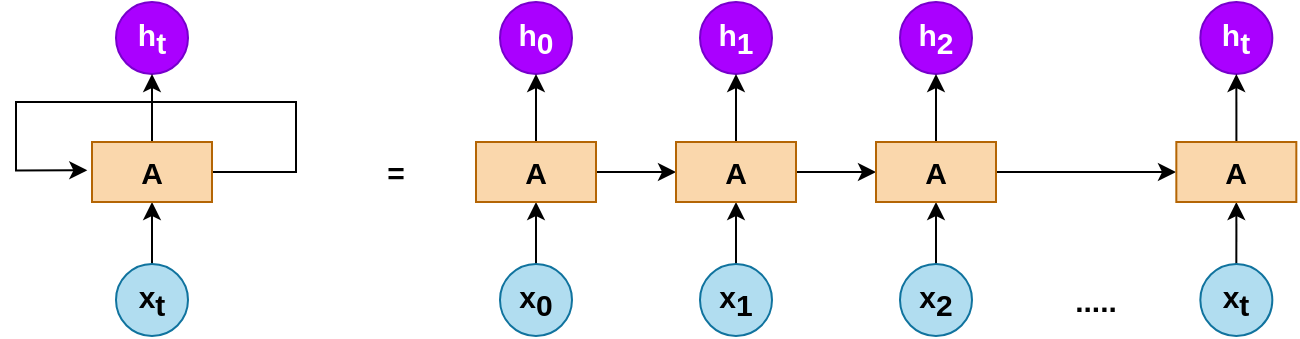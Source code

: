 <mxfile version="12.1.3" type="github" pages="1">
  <diagram id="8f2zmmfFZKk6P0BAQr87" name="Page-1">
    <mxGraphModel dx="1422" dy="762" grid="1" gridSize="10" guides="1" tooltips="1" connect="1" arrows="1" fold="1" page="1" pageScale="1" pageWidth="827" pageHeight="1169" math="0" shadow="0">
      <root>
        <mxCell id="0"/>
        <mxCell id="1" parent="0"/>
        <mxCell id="hyTaoeyC01FmIY58l2yn-6" value="" style="edgeStyle=orthogonalEdgeStyle;rounded=0;orthogonalLoop=1;jettySize=auto;html=1;entryX=0.5;entryY=1;entryDx=0;entryDy=0;fontSize=15;fontStyle=1" parent="1" source="hyTaoeyC01FmIY58l2yn-1" target="hyTaoeyC01FmIY58l2yn-3" edge="1">
          <mxGeometry relative="1" as="geometry">
            <mxPoint x="148" y="401.0" as="targetPoint"/>
          </mxGeometry>
        </mxCell>
        <mxCell id="hyTaoeyC01FmIY58l2yn-1" value="x&lt;sub style=&quot;font-size: 15px;&quot;&gt;t&lt;/sub&gt;" style="ellipse;whiteSpace=wrap;html=1;aspect=fixed;fillColor=#b1ddf0;strokeColor=#10739e;fontSize=15;fontStyle=1" parent="1" vertex="1">
          <mxGeometry x="130" y="481" width="36" height="36" as="geometry"/>
        </mxCell>
        <mxCell id="hyTaoeyC01FmIY58l2yn-2" value="h&lt;sub style=&quot;font-size: 15px;&quot;&gt;t&lt;/sub&gt;" style="ellipse;whiteSpace=wrap;html=1;aspect=fixed;fillColor=#aa00ff;strokeColor=#7700CC;fontColor=#ffffff;fontSize=15;fontStyle=1" parent="1" vertex="1">
          <mxGeometry x="130" y="350" width="36" height="36" as="geometry"/>
        </mxCell>
        <mxCell id="hyTaoeyC01FmIY58l2yn-8" value="" style="edgeStyle=orthogonalEdgeStyle;rounded=0;orthogonalLoop=1;jettySize=auto;html=1;entryX=0.5;entryY=1;entryDx=0;entryDy=0;fontSize=15;fontStyle=1" parent="1" source="hyTaoeyC01FmIY58l2yn-3" target="hyTaoeyC01FmIY58l2yn-2" edge="1">
          <mxGeometry relative="1" as="geometry">
            <mxPoint x="148" y="390" as="targetPoint"/>
          </mxGeometry>
        </mxCell>
        <mxCell id="hyTaoeyC01FmIY58l2yn-13" value="" style="edgeStyle=orthogonalEdgeStyle;rounded=0;orthogonalLoop=1;jettySize=auto;html=1;entryX=-0.039;entryY=0.472;entryDx=0;entryDy=0;entryPerimeter=0;fontSize=15;fontStyle=1" parent="1" source="hyTaoeyC01FmIY58l2yn-3" target="hyTaoeyC01FmIY58l2yn-3" edge="1">
          <mxGeometry relative="1" as="geometry">
            <mxPoint x="30" y="435" as="targetPoint"/>
            <Array as="points">
              <mxPoint x="220" y="435"/>
              <mxPoint x="220" y="400"/>
              <mxPoint x="80" y="400"/>
              <mxPoint x="80" y="434"/>
            </Array>
          </mxGeometry>
        </mxCell>
        <mxCell id="hyTaoeyC01FmIY58l2yn-3" value="A" style="rounded=0;whiteSpace=wrap;html=1;fillColor=#fad7ac;strokeColor=#b46504;fontSize=15;fontStyle=1" parent="1" vertex="1">
          <mxGeometry x="118" y="420" width="60" height="30" as="geometry"/>
        </mxCell>
        <mxCell id="hyTaoeyC01FmIY58l2yn-39" value="" style="edgeStyle=orthogonalEdgeStyle;rounded=0;orthogonalLoop=1;jettySize=auto;html=1;entryX=0.5;entryY=1;entryDx=0;entryDy=0;fontSize=15;fontStyle=1" parent="1" source="hyTaoeyC01FmIY58l2yn-40" target="hyTaoeyC01FmIY58l2yn-43" edge="1">
          <mxGeometry relative="1" as="geometry">
            <mxPoint x="340" y="401.0" as="targetPoint"/>
          </mxGeometry>
        </mxCell>
        <mxCell id="hyTaoeyC01FmIY58l2yn-40" value="x&lt;span style=&quot;font-size: 15px;&quot;&gt;&lt;sub style=&quot;font-size: 15px;&quot;&gt;0&lt;/sub&gt;&lt;/span&gt;" style="ellipse;whiteSpace=wrap;html=1;aspect=fixed;fillColor=#b1ddf0;strokeColor=#10739e;fontSize=15;fontStyle=1" parent="1" vertex="1">
          <mxGeometry x="322" y="481" width="36" height="36" as="geometry"/>
        </mxCell>
        <mxCell id="hyTaoeyC01FmIY58l2yn-41" value="h&lt;sub style=&quot;font-size: 15px;&quot;&gt;0&lt;/sub&gt;" style="ellipse;whiteSpace=wrap;html=1;aspect=fixed;fillColor=#aa00ff;strokeColor=#7700CC;fontColor=#ffffff;fontSize=15;fontStyle=1" parent="1" vertex="1">
          <mxGeometry x="322" y="350" width="36" height="36" as="geometry"/>
        </mxCell>
        <mxCell id="hyTaoeyC01FmIY58l2yn-42" value="" style="edgeStyle=orthogonalEdgeStyle;rounded=0;orthogonalLoop=1;jettySize=auto;html=1;entryX=0.5;entryY=1;entryDx=0;entryDy=0;fontSize=15;fontStyle=1" parent="1" source="hyTaoeyC01FmIY58l2yn-43" target="hyTaoeyC01FmIY58l2yn-41" edge="1">
          <mxGeometry relative="1" as="geometry">
            <mxPoint x="340" y="390" as="targetPoint"/>
          </mxGeometry>
        </mxCell>
        <mxCell id="hyTaoeyC01FmIY58l2yn-59" value="" style="edgeStyle=orthogonalEdgeStyle;rounded=0;orthogonalLoop=1;jettySize=auto;html=1;fontSize=15;fontStyle=1" parent="1" source="hyTaoeyC01FmIY58l2yn-43" target="hyTaoeyC01FmIY58l2yn-48" edge="1">
          <mxGeometry relative="1" as="geometry"/>
        </mxCell>
        <mxCell id="hyTaoeyC01FmIY58l2yn-43" value="A" style="rounded=0;whiteSpace=wrap;html=1;fillColor=#fad7ac;strokeColor=#b46504;fontSize=15;fontStyle=1" parent="1" vertex="1">
          <mxGeometry x="310" y="420" width="60" height="30" as="geometry"/>
        </mxCell>
        <mxCell id="hyTaoeyC01FmIY58l2yn-44" value="" style="edgeStyle=orthogonalEdgeStyle;rounded=0;orthogonalLoop=1;jettySize=auto;html=1;entryX=0.5;entryY=1;entryDx=0;entryDy=0;fontSize=15;fontStyle=1" parent="1" source="hyTaoeyC01FmIY58l2yn-45" target="hyTaoeyC01FmIY58l2yn-48" edge="1">
          <mxGeometry relative="1" as="geometry">
            <mxPoint x="440" y="401.0" as="targetPoint"/>
          </mxGeometry>
        </mxCell>
        <mxCell id="hyTaoeyC01FmIY58l2yn-45" value="x&lt;sub style=&quot;font-size: 15px;&quot;&gt;1&lt;/sub&gt;" style="ellipse;whiteSpace=wrap;html=1;aspect=fixed;fillColor=#b1ddf0;strokeColor=#10739e;fontSize=15;fontStyle=1" parent="1" vertex="1">
          <mxGeometry x="422" y="481" width="36" height="36" as="geometry"/>
        </mxCell>
        <mxCell id="hyTaoeyC01FmIY58l2yn-46" value="h&lt;sub style=&quot;font-size: 15px;&quot;&gt;1&lt;/sub&gt;" style="ellipse;whiteSpace=wrap;html=1;aspect=fixed;fillColor=#aa00ff;strokeColor=#7700CC;fontColor=#ffffff;fontSize=15;fontStyle=1" parent="1" vertex="1">
          <mxGeometry x="422" y="350" width="36" height="36" as="geometry"/>
        </mxCell>
        <mxCell id="hyTaoeyC01FmIY58l2yn-47" value="" style="edgeStyle=orthogonalEdgeStyle;rounded=0;orthogonalLoop=1;jettySize=auto;html=1;entryX=0.5;entryY=1;entryDx=0;entryDy=0;fontSize=15;fontStyle=1" parent="1" source="hyTaoeyC01FmIY58l2yn-48" target="hyTaoeyC01FmIY58l2yn-46" edge="1">
          <mxGeometry relative="1" as="geometry">
            <mxPoint x="440" y="390" as="targetPoint"/>
          </mxGeometry>
        </mxCell>
        <mxCell id="hyTaoeyC01FmIY58l2yn-60" value="" style="edgeStyle=orthogonalEdgeStyle;rounded=0;orthogonalLoop=1;jettySize=auto;html=1;fontSize=15;fontStyle=1" parent="1" source="hyTaoeyC01FmIY58l2yn-48" target="hyTaoeyC01FmIY58l2yn-53" edge="1">
          <mxGeometry relative="1" as="geometry"/>
        </mxCell>
        <mxCell id="hyTaoeyC01FmIY58l2yn-48" value="A" style="rounded=0;whiteSpace=wrap;html=1;fillColor=#fad7ac;strokeColor=#b46504;fontSize=15;fontStyle=1" parent="1" vertex="1">
          <mxGeometry x="410" y="420" width="60" height="30" as="geometry"/>
        </mxCell>
        <mxCell id="hyTaoeyC01FmIY58l2yn-49" value="" style="edgeStyle=orthogonalEdgeStyle;rounded=0;orthogonalLoop=1;jettySize=auto;html=1;entryX=0.5;entryY=1;entryDx=0;entryDy=0;fontSize=15;fontStyle=1" parent="1" source="hyTaoeyC01FmIY58l2yn-50" target="hyTaoeyC01FmIY58l2yn-53" edge="1">
          <mxGeometry relative="1" as="geometry">
            <mxPoint x="540" y="401.0" as="targetPoint"/>
          </mxGeometry>
        </mxCell>
        <mxCell id="hyTaoeyC01FmIY58l2yn-50" value="x&lt;sub style=&quot;font-size: 15px;&quot;&gt;2&lt;/sub&gt;" style="ellipse;whiteSpace=wrap;html=1;aspect=fixed;fillColor=#b1ddf0;strokeColor=#10739e;fontSize=15;fontStyle=1" parent="1" vertex="1">
          <mxGeometry x="522" y="481" width="36" height="36" as="geometry"/>
        </mxCell>
        <mxCell id="hyTaoeyC01FmIY58l2yn-51" value="h&lt;sub style=&quot;font-size: 15px;&quot;&gt;2&lt;/sub&gt;" style="ellipse;whiteSpace=wrap;html=1;aspect=fixed;fillColor=#aa00ff;strokeColor=#7700CC;fontColor=#ffffff;fontSize=15;fontStyle=1" parent="1" vertex="1">
          <mxGeometry x="522" y="350" width="36" height="36" as="geometry"/>
        </mxCell>
        <mxCell id="hyTaoeyC01FmIY58l2yn-52" value="" style="edgeStyle=orthogonalEdgeStyle;rounded=0;orthogonalLoop=1;jettySize=auto;html=1;entryX=0.5;entryY=1;entryDx=0;entryDy=0;fontSize=15;fontStyle=1" parent="1" source="hyTaoeyC01FmIY58l2yn-53" target="hyTaoeyC01FmIY58l2yn-51" edge="1">
          <mxGeometry relative="1" as="geometry">
            <mxPoint x="540" y="390" as="targetPoint"/>
          </mxGeometry>
        </mxCell>
        <mxCell id="hyTaoeyC01FmIY58l2yn-62" value="" style="edgeStyle=orthogonalEdgeStyle;rounded=0;orthogonalLoop=1;jettySize=auto;html=1;fontSize=15;fontStyle=1" parent="1" source="hyTaoeyC01FmIY58l2yn-53" edge="1">
          <mxGeometry relative="1" as="geometry">
            <mxPoint x="660" y="435" as="targetPoint"/>
          </mxGeometry>
        </mxCell>
        <mxCell id="hyTaoeyC01FmIY58l2yn-53" value="A" style="rounded=0;whiteSpace=wrap;html=1;fillColor=#fad7ac;strokeColor=#b46504;fontSize=15;fontStyle=1" parent="1" vertex="1">
          <mxGeometry x="510" y="420" width="60" height="30" as="geometry"/>
        </mxCell>
        <mxCell id="hyTaoeyC01FmIY58l2yn-54" value="" style="edgeStyle=orthogonalEdgeStyle;rounded=0;orthogonalLoop=1;jettySize=auto;html=1;entryX=0.5;entryY=1;entryDx=0;entryDy=0;fontSize=15;fontStyle=1" parent="1" source="hyTaoeyC01FmIY58l2yn-55" target="hyTaoeyC01FmIY58l2yn-58" edge="1">
          <mxGeometry relative="1" as="geometry">
            <mxPoint x="690.167" y="401.0" as="targetPoint"/>
          </mxGeometry>
        </mxCell>
        <mxCell id="hyTaoeyC01FmIY58l2yn-55" value="x&lt;sub style=&quot;font-size: 15px;&quot;&gt;t&lt;/sub&gt;" style="ellipse;whiteSpace=wrap;html=1;aspect=fixed;fillColor=#b1ddf0;strokeColor=#10739e;fontSize=15;fontStyle=1" parent="1" vertex="1">
          <mxGeometry x="672.167" y="481" width="36" height="36" as="geometry"/>
        </mxCell>
        <mxCell id="hyTaoeyC01FmIY58l2yn-56" value="h&lt;sub style=&quot;font-size: 15px;&quot;&gt;t&lt;/sub&gt;" style="ellipse;whiteSpace=wrap;html=1;aspect=fixed;fillColor=#aa00ff;strokeColor=#7700CC;fontColor=#ffffff;fontSize=15;fontStyle=1" parent="1" vertex="1">
          <mxGeometry x="672.167" y="350" width="36" height="36" as="geometry"/>
        </mxCell>
        <mxCell id="hyTaoeyC01FmIY58l2yn-57" value="" style="edgeStyle=orthogonalEdgeStyle;rounded=0;orthogonalLoop=1;jettySize=auto;html=1;entryX=0.5;entryY=1;entryDx=0;entryDy=0;fontSize=15;fontStyle=1" parent="1" source="hyTaoeyC01FmIY58l2yn-58" target="hyTaoeyC01FmIY58l2yn-56" edge="1">
          <mxGeometry relative="1" as="geometry">
            <mxPoint x="690.167" y="390" as="targetPoint"/>
          </mxGeometry>
        </mxCell>
        <mxCell id="hyTaoeyC01FmIY58l2yn-58" value="A" style="rounded=0;whiteSpace=wrap;html=1;fillColor=#fad7ac;strokeColor=#b46504;fontSize=15;fontStyle=1" parent="1" vertex="1">
          <mxGeometry x="660.167" y="420" width="60" height="30" as="geometry"/>
        </mxCell>
        <mxCell id="hyTaoeyC01FmIY58l2yn-63" value="&lt;font style=&quot;font-size: 15px;&quot;&gt;.....&lt;/font&gt;" style="text;html=1;strokeColor=none;fillColor=none;align=center;verticalAlign=middle;whiteSpace=wrap;rounded=0;fontSize=15;fontStyle=1" parent="1" vertex="1">
          <mxGeometry x="600" y="489" width="40" height="20" as="geometry"/>
        </mxCell>
        <mxCell id="hyTaoeyC01FmIY58l2yn-64" value="&lt;font style=&quot;font-size: 15px;&quot;&gt;=&lt;/font&gt;" style="text;html=1;strokeColor=none;fillColor=none;align=center;verticalAlign=middle;whiteSpace=wrap;rounded=0;fontSize=15;fontStyle=1" parent="1" vertex="1">
          <mxGeometry x="250" y="425" width="40" height="20" as="geometry"/>
        </mxCell>
      </root>
    </mxGraphModel>
  </diagram>
</mxfile>
